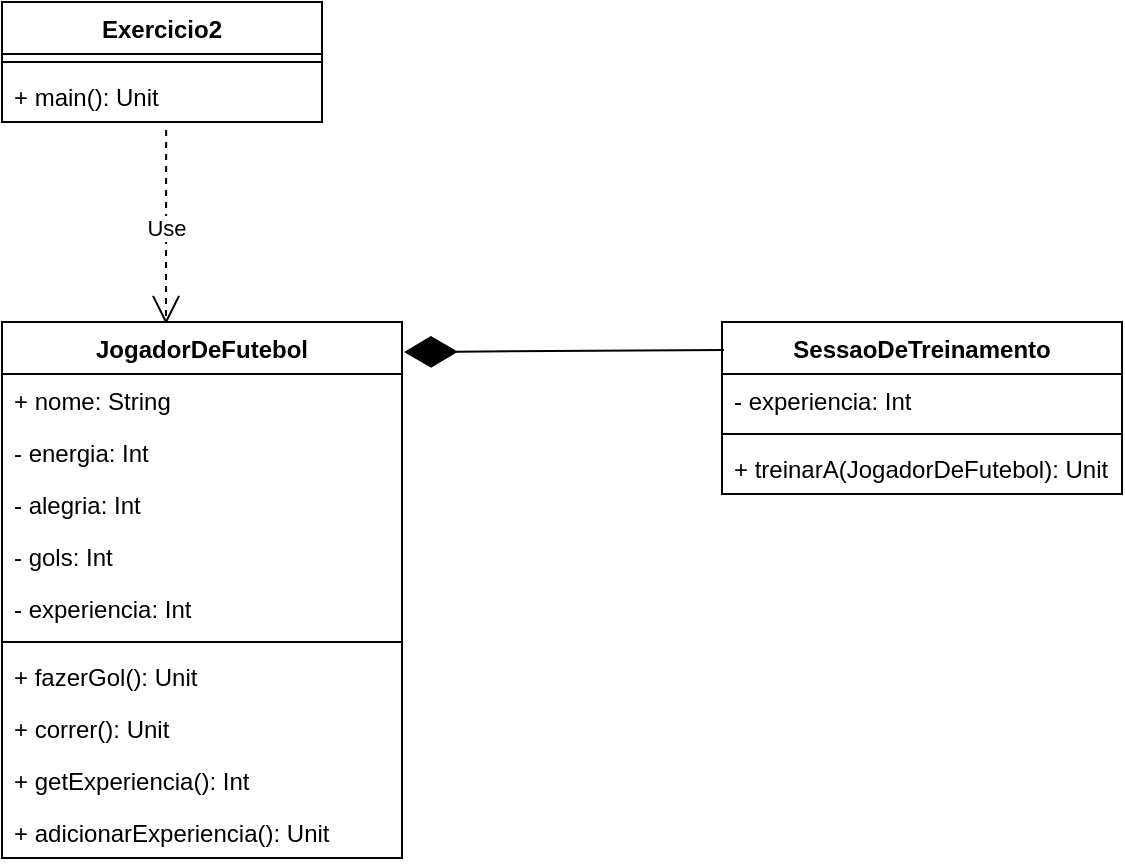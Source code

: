 <mxfile version="13.6.6" type="device"><diagram id="nMCdnzbCJ1ehcA_5PZJi" name="Page-1"><mxGraphModel dx="2062" dy="700" grid="1" gridSize="10" guides="1" tooltips="1" connect="1" arrows="1" fold="1" page="1" pageScale="1" pageWidth="827" pageHeight="1169" math="0" shadow="0"><root><mxCell id="0"/><mxCell id="1" parent="0"/><mxCell id="19Erf_vCR8vsyEPvE7Pp-23" value="Use" style="endArrow=open;endSize=12;dashed=1;html=1;exitX=0.513;exitY=1.154;exitDx=0;exitDy=0;entryX=0.41;entryY=0.004;entryDx=0;entryDy=0;entryPerimeter=0;exitPerimeter=0;" parent="1" source="19Erf_vCR8vsyEPvE7Pp-27" target="19Erf_vCR8vsyEPvE7Pp-1" edge="1"><mxGeometry width="160" relative="1" as="geometry"><mxPoint x="330" y="280" as="sourcePoint"/><mxPoint x="230" y="150" as="targetPoint"/></mxGeometry></mxCell><mxCell id="19Erf_vCR8vsyEPvE7Pp-24" value="" style="endArrow=diamondThin;endFill=1;endSize=24;html=1;exitX=0.005;exitY=0.163;exitDx=0;exitDy=0;exitPerimeter=0;entryX=1.005;entryY=0.056;entryDx=0;entryDy=0;entryPerimeter=0;" parent="1" source="19Erf_vCR8vsyEPvE7Pp-14" target="19Erf_vCR8vsyEPvE7Pp-1" edge="1"><mxGeometry width="160" relative="1" as="geometry"><mxPoint x="558" y="96" as="sourcePoint"/><mxPoint x="280" y="190" as="targetPoint"/></mxGeometry></mxCell><mxCell id="19Erf_vCR8vsyEPvE7Pp-1" value="JogadorDeFutebol" style="swimlane;fontStyle=1;align=center;verticalAlign=top;childLayout=stackLayout;horizontal=1;startSize=26;horizontalStack=0;resizeParent=1;resizeParentMax=0;resizeLast=0;collapsible=1;marginBottom=0;" parent="1" vertex="1"><mxGeometry x="40" y="240" width="200" height="268" as="geometry"/></mxCell><mxCell id="19Erf_vCR8vsyEPvE7Pp-2" value="+ nome: String" style="text;strokeColor=none;fillColor=none;align=left;verticalAlign=top;spacingLeft=4;spacingRight=4;overflow=hidden;rotatable=0;points=[[0,0.5],[1,0.5]];portConstraint=eastwest;" parent="19Erf_vCR8vsyEPvE7Pp-1" vertex="1"><mxGeometry y="26" width="200" height="26" as="geometry"/></mxCell><mxCell id="19Erf_vCR8vsyEPvE7Pp-5" value="- energia: Int" style="text;strokeColor=none;fillColor=none;align=left;verticalAlign=top;spacingLeft=4;spacingRight=4;overflow=hidden;rotatable=0;points=[[0,0.5],[1,0.5]];portConstraint=eastwest;" parent="19Erf_vCR8vsyEPvE7Pp-1" vertex="1"><mxGeometry y="52" width="200" height="26" as="geometry"/></mxCell><mxCell id="19Erf_vCR8vsyEPvE7Pp-6" value="- alegria: Int" style="text;strokeColor=none;fillColor=none;align=left;verticalAlign=top;spacingLeft=4;spacingRight=4;overflow=hidden;rotatable=0;points=[[0,0.5],[1,0.5]];portConstraint=eastwest;" parent="19Erf_vCR8vsyEPvE7Pp-1" vertex="1"><mxGeometry y="78" width="200" height="26" as="geometry"/></mxCell><mxCell id="19Erf_vCR8vsyEPvE7Pp-7" value="- gols: Int" style="text;strokeColor=none;fillColor=none;align=left;verticalAlign=top;spacingLeft=4;spacingRight=4;overflow=hidden;rotatable=0;points=[[0,0.5],[1,0.5]];portConstraint=eastwest;" parent="19Erf_vCR8vsyEPvE7Pp-1" vertex="1"><mxGeometry y="104" width="200" height="26" as="geometry"/></mxCell><mxCell id="19Erf_vCR8vsyEPvE7Pp-8" value="- experiencia: Int" style="text;strokeColor=none;fillColor=none;align=left;verticalAlign=top;spacingLeft=4;spacingRight=4;overflow=hidden;rotatable=0;points=[[0,0.5],[1,0.5]];portConstraint=eastwest;" parent="19Erf_vCR8vsyEPvE7Pp-1" vertex="1"><mxGeometry y="130" width="200" height="26" as="geometry"/></mxCell><mxCell id="19Erf_vCR8vsyEPvE7Pp-3" value="" style="line;strokeWidth=1;fillColor=none;align=left;verticalAlign=middle;spacingTop=-1;spacingLeft=3;spacingRight=3;rotatable=0;labelPosition=right;points=[];portConstraint=eastwest;" parent="19Erf_vCR8vsyEPvE7Pp-1" vertex="1"><mxGeometry y="156" width="200" height="8" as="geometry"/></mxCell><mxCell id="19Erf_vCR8vsyEPvE7Pp-4" value="+ fazerGol(): Unit" style="text;strokeColor=none;fillColor=none;align=left;verticalAlign=top;spacingLeft=4;spacingRight=4;overflow=hidden;rotatable=0;points=[[0,0.5],[1,0.5]];portConstraint=eastwest;" parent="19Erf_vCR8vsyEPvE7Pp-1" vertex="1"><mxGeometry y="164" width="200" height="26" as="geometry"/></mxCell><mxCell id="19Erf_vCR8vsyEPvE7Pp-13" value="+ correr(): Unit" style="text;strokeColor=none;fillColor=none;align=left;verticalAlign=top;spacingLeft=4;spacingRight=4;overflow=hidden;rotatable=0;points=[[0,0.5],[1,0.5]];portConstraint=eastwest;" parent="19Erf_vCR8vsyEPvE7Pp-1" vertex="1"><mxGeometry y="190" width="200" height="26" as="geometry"/></mxCell><mxCell id="19Erf_vCR8vsyEPvE7Pp-25" value="+ getExperiencia(): Int" style="text;strokeColor=none;fillColor=none;align=left;verticalAlign=top;spacingLeft=4;spacingRight=4;overflow=hidden;rotatable=0;points=[[0,0.5],[1,0.5]];portConstraint=eastwest;" parent="19Erf_vCR8vsyEPvE7Pp-1" vertex="1"><mxGeometry y="216" width="200" height="26" as="geometry"/></mxCell><mxCell id="19Erf_vCR8vsyEPvE7Pp-26" value="+ adicionarExperiencia(): Unit" style="text;strokeColor=none;fillColor=none;align=left;verticalAlign=top;spacingLeft=4;spacingRight=4;overflow=hidden;rotatable=0;points=[[0,0.5],[1,0.5]];portConstraint=eastwest;" parent="19Erf_vCR8vsyEPvE7Pp-1" vertex="1"><mxGeometry y="242" width="200" height="26" as="geometry"/></mxCell><mxCell id="19Erf_vCR8vsyEPvE7Pp-9" value="Exercicio2" style="swimlane;fontStyle=1;align=center;verticalAlign=top;childLayout=stackLayout;horizontal=1;startSize=26;horizontalStack=0;resizeParent=1;resizeParentMax=0;resizeLast=0;collapsible=1;marginBottom=0;" parent="1" vertex="1"><mxGeometry x="40" y="80" width="160" height="60" as="geometry"/></mxCell><mxCell id="19Erf_vCR8vsyEPvE7Pp-11" value="" style="line;strokeWidth=1;fillColor=none;align=left;verticalAlign=middle;spacingTop=-1;spacingLeft=3;spacingRight=3;rotatable=0;labelPosition=right;points=[];portConstraint=eastwest;" parent="19Erf_vCR8vsyEPvE7Pp-9" vertex="1"><mxGeometry y="26" width="160" height="8" as="geometry"/></mxCell><mxCell id="19Erf_vCR8vsyEPvE7Pp-27" value="+ main(): Unit" style="text;strokeColor=none;fillColor=none;align=left;verticalAlign=top;spacingLeft=4;spacingRight=4;overflow=hidden;rotatable=0;points=[[0,0.5],[1,0.5]];portConstraint=eastwest;" parent="19Erf_vCR8vsyEPvE7Pp-9" vertex="1"><mxGeometry y="34" width="160" height="26" as="geometry"/></mxCell><mxCell id="19Erf_vCR8vsyEPvE7Pp-14" value="SessaoDeTreinamento" style="swimlane;fontStyle=1;childLayout=stackLayout;horizontal=1;startSize=26;fillColor=none;horizontalStack=0;resizeParent=1;resizeParentMax=0;resizeLast=0;collapsible=1;marginBottom=0;" parent="1" vertex="1"><mxGeometry x="400" y="240" width="200" height="86" as="geometry"/></mxCell><mxCell id="19Erf_vCR8vsyEPvE7Pp-15" value="- experiencia: Int" style="text;strokeColor=none;fillColor=none;align=left;verticalAlign=top;spacingLeft=4;spacingRight=4;overflow=hidden;rotatable=0;points=[[0,0.5],[1,0.5]];portConstraint=eastwest;" parent="19Erf_vCR8vsyEPvE7Pp-14" vertex="1"><mxGeometry y="26" width="200" height="26" as="geometry"/></mxCell><mxCell id="19Erf_vCR8vsyEPvE7Pp-22" value="" style="line;strokeWidth=1;fillColor=none;align=left;verticalAlign=middle;spacingTop=-1;spacingLeft=3;spacingRight=3;rotatable=0;labelPosition=right;points=[];portConstraint=eastwest;" parent="19Erf_vCR8vsyEPvE7Pp-14" vertex="1"><mxGeometry y="52" width="200" height="8" as="geometry"/></mxCell><mxCell id="19Erf_vCR8vsyEPvE7Pp-21" value="+ treinarA(JogadorDeFutebol): Unit" style="text;strokeColor=none;fillColor=none;align=left;verticalAlign=top;spacingLeft=4;spacingRight=4;overflow=hidden;rotatable=0;points=[[0,0.5],[1,0.5]];portConstraint=eastwest;" parent="19Erf_vCR8vsyEPvE7Pp-14" vertex="1"><mxGeometry y="60" width="200" height="26" as="geometry"/></mxCell></root></mxGraphModel></diagram></mxfile>
